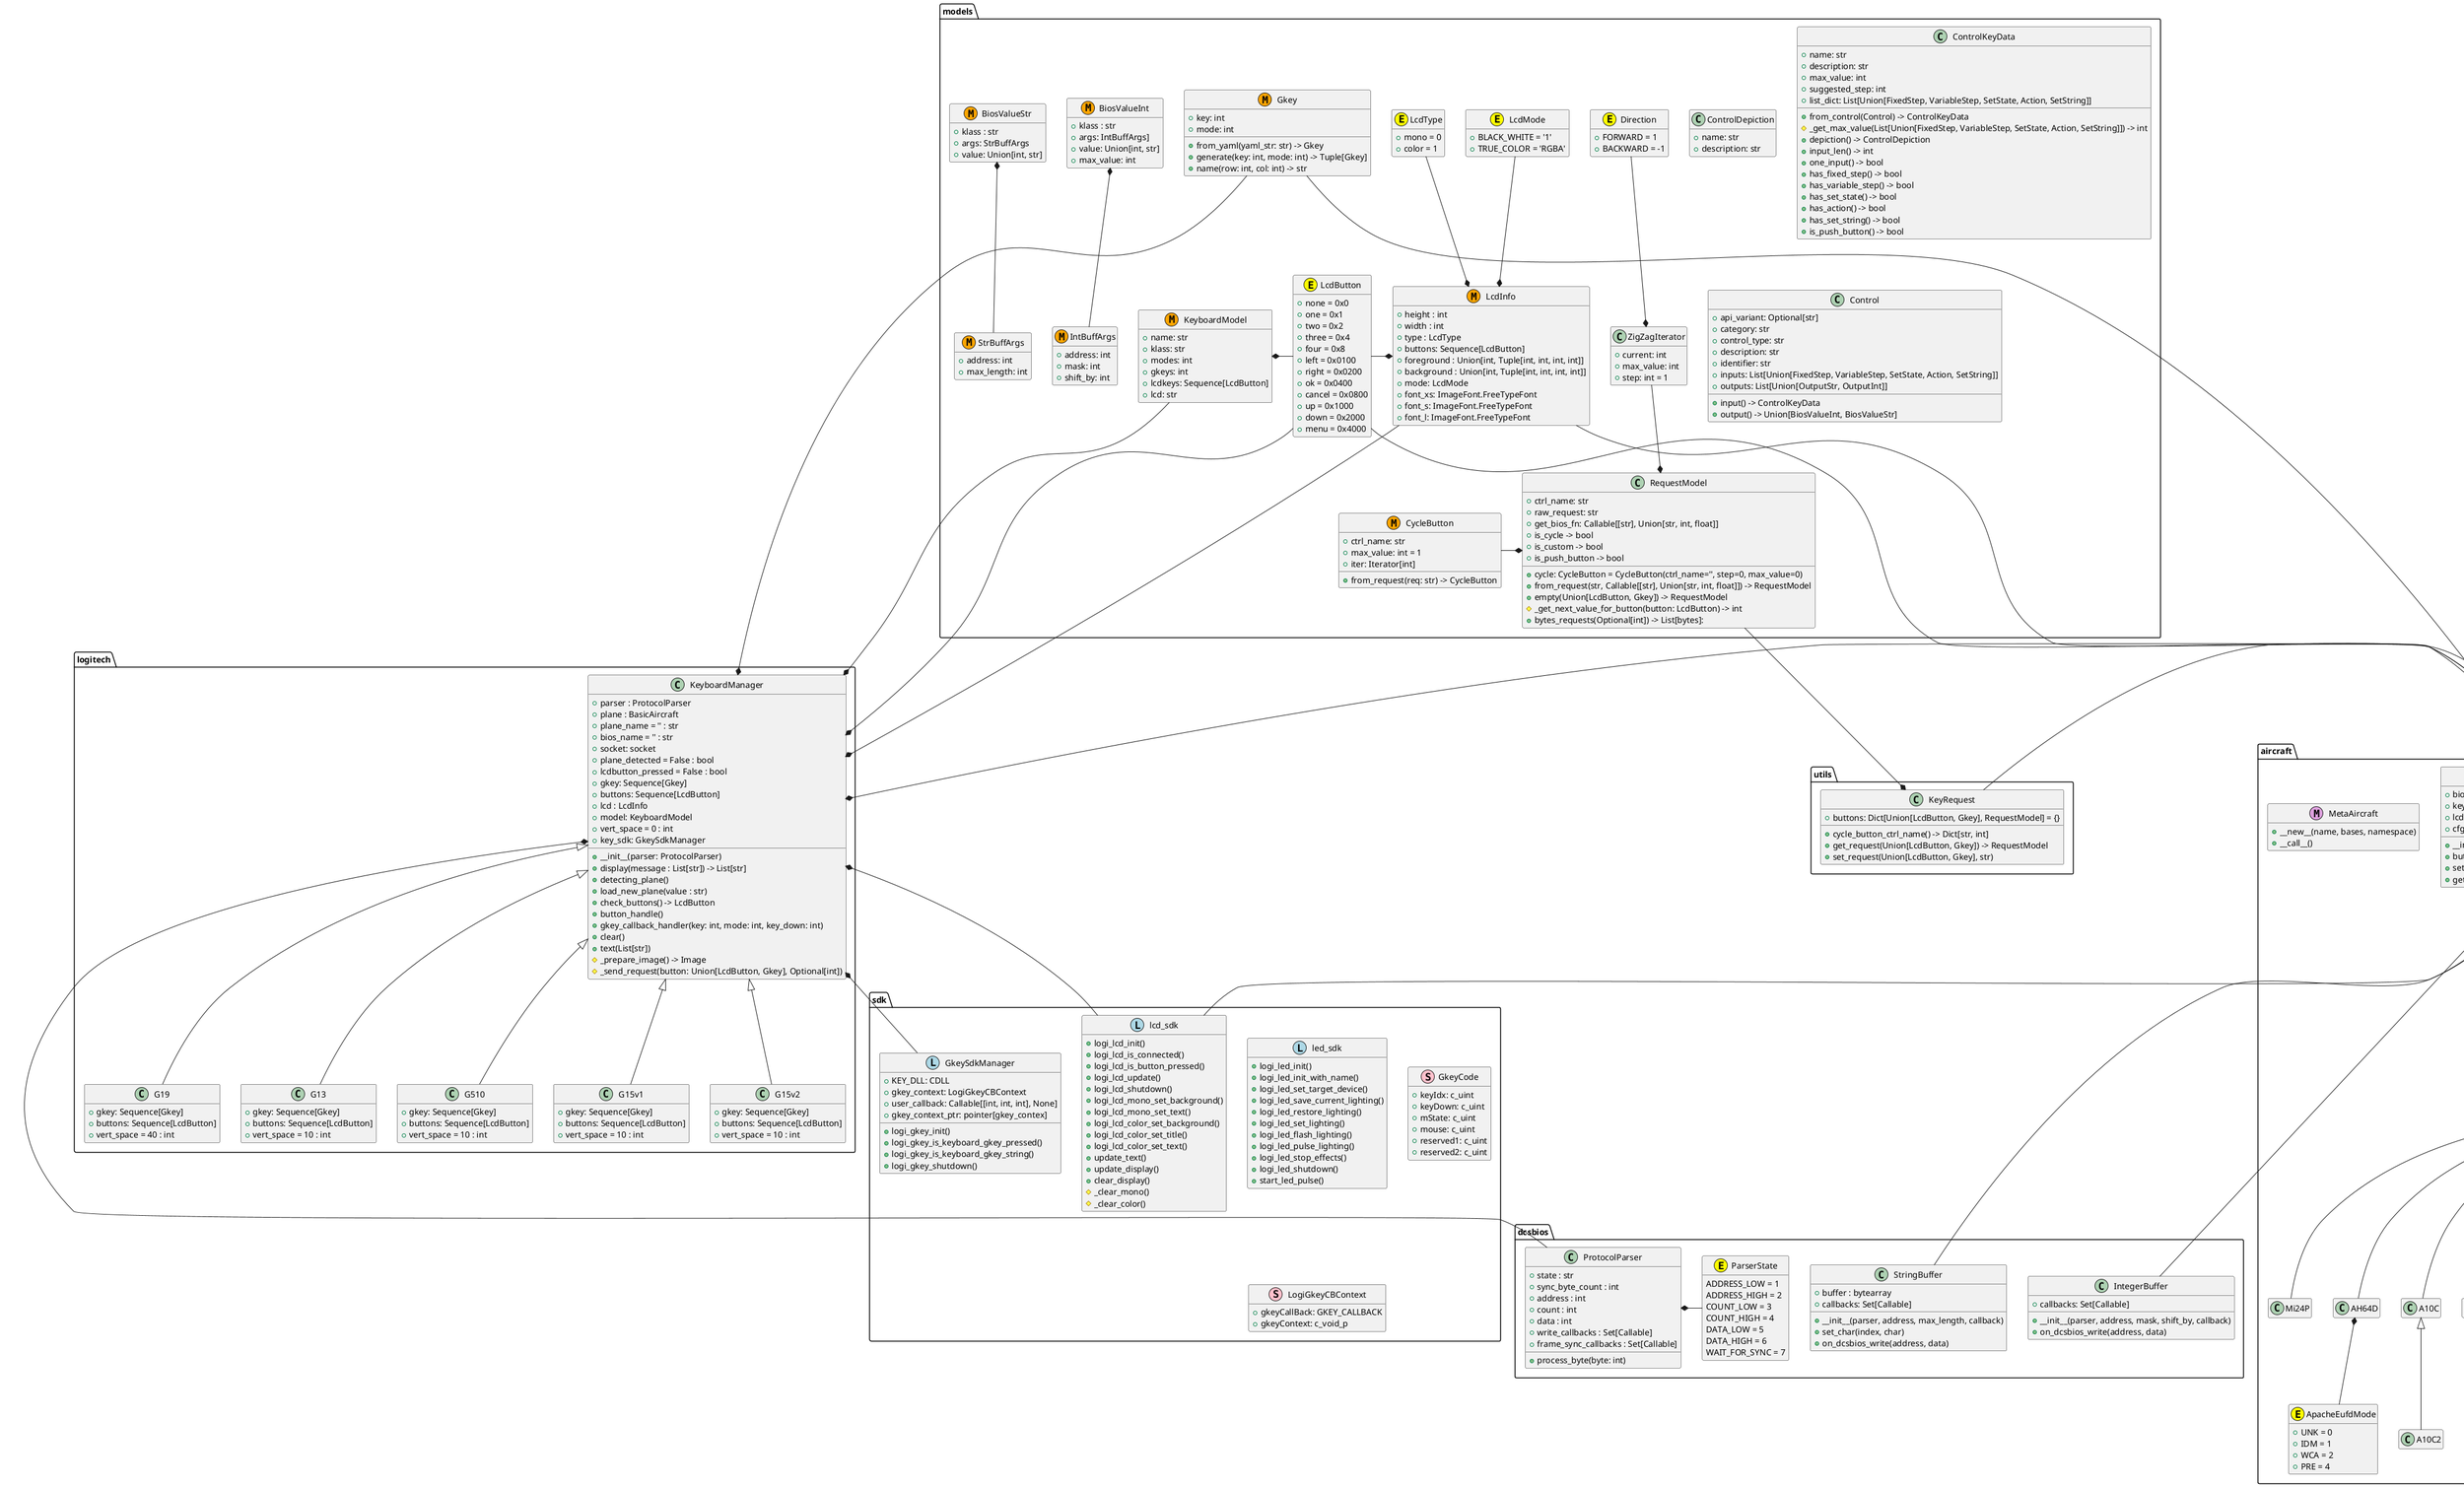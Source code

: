 @startuml
hide empty members

package dcsbios {
    class ProtocolParser {
        + state : str
        + sync_byte_count : int
        + address : int
        + count : int
        + data : int
        + write_callbacks : Set[Callable]
        + frame_sync_callbacks : Set[Callable]
        + process_byte(byte: int)
    }
    class StringBuffer {
        + buffer : bytearray
        + callbacks: Set[Callable]
        + __init__(parser, address, max_length, callback)
        + set_char(index, char)
        + on_dcsbios_write(address, data)
    }
    class IntegerBuffer {
        + callbacks: Set[Callable]
        + __init__(parser, address, mask, shift_by, callback)
        + on_dcsbios_write(address, data)
    }
    class ParserState <<(E,yellow)>> {
        ADDRESS_LOW = 1
        ADDRESS_HIGH = 2
        COUNT_LOW = 3
        COUNT_HIGH = 4
        DATA_LOW = 5
        DATA_HIGH = 6
        WAIT_FOR_SYNC = 7
    }
    ProtocolParser *- ParserState
}

package logitech {
    KeyboardManager <|-- G13
    KeyboardManager <|-- G510
    KeyboardManager <|-- G15v1
    KeyboardManager <|-- G15v2
    KeyboardManager <|-- G19

    class KeyboardManager {
        + parser : ProtocolParser
        + plane : BasicAircraft
        + plane_name = '' : str
        + bios_name = '' : str
        + socket: socket
        + plane_detected = False : bool
        + lcdbutton_pressed = False : bool
        + gkey: Sequence[Gkey]
        + buttons: Sequence[LcdButton]
        + lcd : LcdInfo
        + model: KeyboardModel
        + vert_space = 0 : int
        + __init__(parser: ProtocolParser)
        + display(message : List[str]) -> List[str]
        + detecting_plane()
        + load_new_plane(value : str)
        + check_buttons() -> LcdButton
        + button_handle()
        + key_sdk: GkeySdkManager
        + gkey_callback_handler(key: int, mode: int, key_down: int)
        + clear()
        + text(List[str])
        # _prepare_image() -> Image
        # _send_request(button: Union[LcdButton, Gkey], Optional[int])
    }
    class G13 {
        + gkey: Sequence[Gkey]
        + buttons: Sequence[LcdButton]
        + vert_space = 10 : int
    }
    class G510 {
        + gkey: Sequence[Gkey]
        + buttons: Sequence[LcdButton]
        + vert_space = 10 : int
    }
    class G15v1 {
        + gkey: Sequence[Gkey]
        + buttons: Sequence[LcdButton]
        + vert_space = 10 : int
    }
    class G15v2 {
        + gkey: Sequence[Gkey]
        + buttons: Sequence[LcdButton]
        + vert_space = 10 : int
    }
    class G19 {
        + gkey: Sequence[Gkey]
        + buttons: Sequence[LcdButton]
        + vert_space = 40 : int
    }
}

package aircraft {
    BasicAircraft <|-- AdvancedAircraft
    AdvancedAircraft <|-- FA18Chornet
    AdvancedAircraft <|-- F16C50
    AdvancedAircraft <|-- F15ESE
    AdvancedAircraft <|-- Ka50
    Ka50 <|-- Ka503
    AdvancedAircraft <|-- Mi8MT
    AdvancedAircraft <|-- Mi24P
    AdvancedAircraft <|-- AH64D
    AdvancedAircraft <|-- A10C
    A10C <|-- A10C2
    AdvancedAircraft <|-- F14B
    F14B <|-- F14A135GR
    AdvancedAircraft <|-- AV8BNA
    AH64D *-- ApacheEufdMode

    class MetaAircraft <<(M,plum)>> {
        + __new__(name, bases, namespace)
        + __call__()
    }
    class BasicAircraft {
        + bios_data : Dict[str, BiosValue]
        + key_req: KeyRequest
        + lcd : LcdInfo
        + cfg: Dict[str, Union[str, int]]
        + __init__(lcd_type: LcdInfo)
        + button_request(button: Union[LcdButton, Gkey]) -> RequestModel
        + set_bios(selector: str, value: Union[str, int])
        + get_bios(selector: str) -> Union[str, int]
    }
    class AdvancedAircraft {
        # _debug_img : Iterator[int]
        + prepare_image() -> Image
        + {abstract} draw_for_lcd_mono(img: Image)
        + {abstract} draw_for_lcd_color(img: Image)
    }
    class ApacheEufdMode <<(E,yellow)>> {
        + UNK = 0
        + IDM = 1
        + WCA = 2
        + PRE = 4
    }
}

package utils {
    class KeyRequest {
        + buttons: Dict[Union[LcdButton, Gkey], RequestModel] = {}
        + cycle_button_ctrl_name() -> Dict[str, int]
        + get_request(Union[LcdButton, Gkey]) -> RequestModel
        + set_request(Union[LcdButton, Gkey], str)
    }
    KeyRequest -* BasicAircraft
}

package models {
    class Direction <<(E,yellow)>> {
        + FORWARD = 1
        + BACKWARD = -1
    }
    class ZigZagIterator {
        + current: int
        + max_value: int
        + step: int = 1
    }
    class CycleButton <<(M,orange)>> {
        + ctrl_name: str
        + max_value: int = 1
        + iter: Iterator[int]
        + from_request(req: str) -> CycleButton
    }
    class LcdInfo <<(M,orange)>> {
        + height : int
        + width : int
        + type : LcdType
        + buttons: Sequence[LcdButton]
        + foreground : Union[int, Tuple[int, int, int, int]]
        + background : Union[int, Tuple[int, int, int, int]]
        + mode: LcdMode
        + font_xs: ImageFont.FreeTypeFont
        + font_s: ImageFont.FreeTypeFont
        + font_l: ImageFont.FreeTypeFont
    }
    class LcdMode <<(E,yellow)>> {
        + BLACK_WHITE = '1'
        + TRUE_COLOR = 'RGBA'
    }
    class LcdType <<(E,yellow)>> {
        + mono = 0
        + color = 1
    }
    class Gkey <<(M,orange)>> {
        + key: int
        + mode: int
        + from_yaml(yaml_str: str) -> Gkey
        + generate(key: int, mode: int) -> Tuple[Gkey]
        + name(row: int, col: int) -> str
    }
    class LcdButton <<(E,yellow)>> {
        + none = 0x0
        + one = 0x1
        + two = 0x2
        + three = 0x4
        + four = 0x8
        + left = 0x0100
        + right = 0x0200
        + ok = 0x0400
        + cancel = 0x0800
        + up = 0x1000
        + down = 0x2000
        + menu = 0x4000
    }
    class IntBuffArgs <<(M,orange)>> {
        + address: int
        + mask: int
        + shift_by: int
    }
    class StrBuffArgs <<(M,orange)>> {
        + address: int
        + max_length: int
    }
    class BiosValueInt <<(M,orange)>> {
        + klass : str
        + args: IntBuffArgs]
        + value: Union[int, str]
        + max_value: int
    }
    class BiosValueStr <<(M,orange)>> {
        + klass : str
        + args: StrBuffArgs
        + value: Union[int, str]
    }
    class KeyboardModel <<(M,orange)>> {
        + name: str
        + klass: str
        + modes: int
        + gkeys: int
        + lcdkeys: Sequence[LcdButton]
        + lcd: str
    }
    class RequestModel{
        + ctrl_name: str
        + raw_request: str
        + get_bios_fn: Callable[[str], Union[str, int, float]]
        + cycle: CycleButton = CycleButton(ctrl_name='', step=0, max_value=0)
        + from_request(str, Callable[[str], Union[str, int, float]]) -> RequestModel
        + empty(Union[LcdButton, Gkey]) -> RequestModel
        + is_cycle -> bool
        + is_custom -> bool
        + is_push_button -> bool
        # _get_next_value_for_button(button: LcdButton) -> int
        + bytes_requests(Optional[int]) -> List[bytes]:
    }
    class ControlDepiction {
        + name: str
        + description: str
    }
    class ControlKeyData {
        + name: str
        + description: str
        + max_value: int
        + suggested_step: int
        + list_dict: List[Union[FixedStep, VariableStep, SetState, Action, SetString]]
        + from_control(Control) -> ControlKeyData
        # _get_max_value(List[Union[FixedStep, VariableStep, SetState, Action, SetString]]) -> int
        + depiction() -> ControlDepiction
        + input_len() -> int
        + one_input() -> bool
        + has_fixed_step() -> bool
        + has_variable_step() -> bool
        + has_set_state() -> bool
        + has_action() -> bool
        + has_set_string() -> bool
        + is_push_button() -> bool
    }
    class Control {
        + api_variant: Optional[str]
        + category: str
        + control_type: str
        + description: str
        + identifier: str
        + inputs: List[Union[FixedStep, VariableStep, SetState, Action, SetString]]
        + outputs: List[Union[OutputStr, OutputInt]]
        + input() -> ControlKeyData
        + output() -> Union[BiosValueInt, BiosValueStr]
    }

BiosValueInt *-- IntBuffArgs
BiosValueStr *-- StrBuffArgs

LcdType --* LcdInfo
LcdMode --* LcdInfo
LcdButton -* LcdInfo
LcdButton -* BasicAircraft
LcdButton -* KeyboardModel
LcdButton -* KeyboardManager
Gkey --* BasicAircraft
Gkey --* KeyboardManager
Direction --* ZigZagIterator
ZigZagIterator --* RequestModel
KeyboardModel -* KeyboardManager
RequestModel --* KeyRequest
CycleButton -* RequestModel
}
package sdk{
    class lcd_sdk <<(L,lightblue)>> {
        + logi_lcd_init()
        + logi_lcd_is_connected()
        + logi_lcd_is_button_pressed()
        + logi_lcd_update()
        + logi_lcd_shutdown()
        + logi_lcd_mono_set_background()
        + logi_lcd_mono_set_text()
        + logi_lcd_color_set_background()
        + logi_lcd_color_set_title()
        + logi_lcd_color_set_text()
        + update_text()
        + update_display()
        + clear_display()
        # _clear_mono()
        # _clear_color()
    }
    class led_sdk <<(L,lightblue)>> {
        + logi_led_init()
        + logi_led_init_with_name()
        + logi_led_set_target_device()
        + logi_led_save_current_lighting()
        + logi_led_restore_lighting()
        + logi_led_set_lighting()
        + logi_led_flash_lighting()
        + logi_led_pulse_lighting()
        + logi_led_stop_effects()
        + logi_led_shutdown()
        + start_led_pulse()
    }
    class GkeySdkManager <<(L,lightblue)>> {
        + KEY_DLL: CDLL
        + gkey_context: LogiGkeyCBContext
        + user_callback: Callable[[int, int, int], None]
        + gkey_context_ptr: pointer[gkey_contex]
        + logi_gkey_init()
        + logi_gkey_is_keyboard_gkey_pressed()
        + logi_gkey_is_keyboard_gkey_string()
        + logi_gkey_shutdown()
    }
    class GkeyCode <<(S,pink)>> {
        + keyIdx: c_uint
        + keyDown: c_uint
        + mState: c_uint
        + mouse: c_uint
        + reserved1: c_uint
        + reserved2: c_uint
    }
    class LogiGkeyCBContext <<(S,pink)>> {
        + gkeyCallBack: GKEY_CALLBACK
        + gkeyContext: c_void_p
    }
}

KeyboardManager *- BasicAircraft
LcdInfo -* KeyboardManager
KeyboardManager *--- ProtocolParser
KeyboardManager *-- lcd_sdk
KeyboardManager *-- GkeySdkManager

LcdInfo --* BasicAircraft
BasicAircraft *-- StringBuffer
BasicAircraft *--- IntegerBuffer
BasicAircraft *-- lcd_sdk
@enduml
